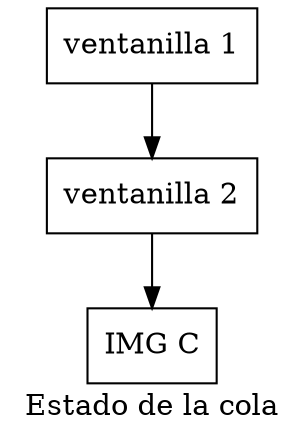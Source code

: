digraph G{
label="Estado de la cola";
node[shape=box];
nV1627674070[label="ventanilla 1"];
nV1360875712[label="ventanilla 2"];
nP1725154839[label="IMG C"];

nV1627674070->nV1360875712;
nV1360875712->nP1725154839;


}